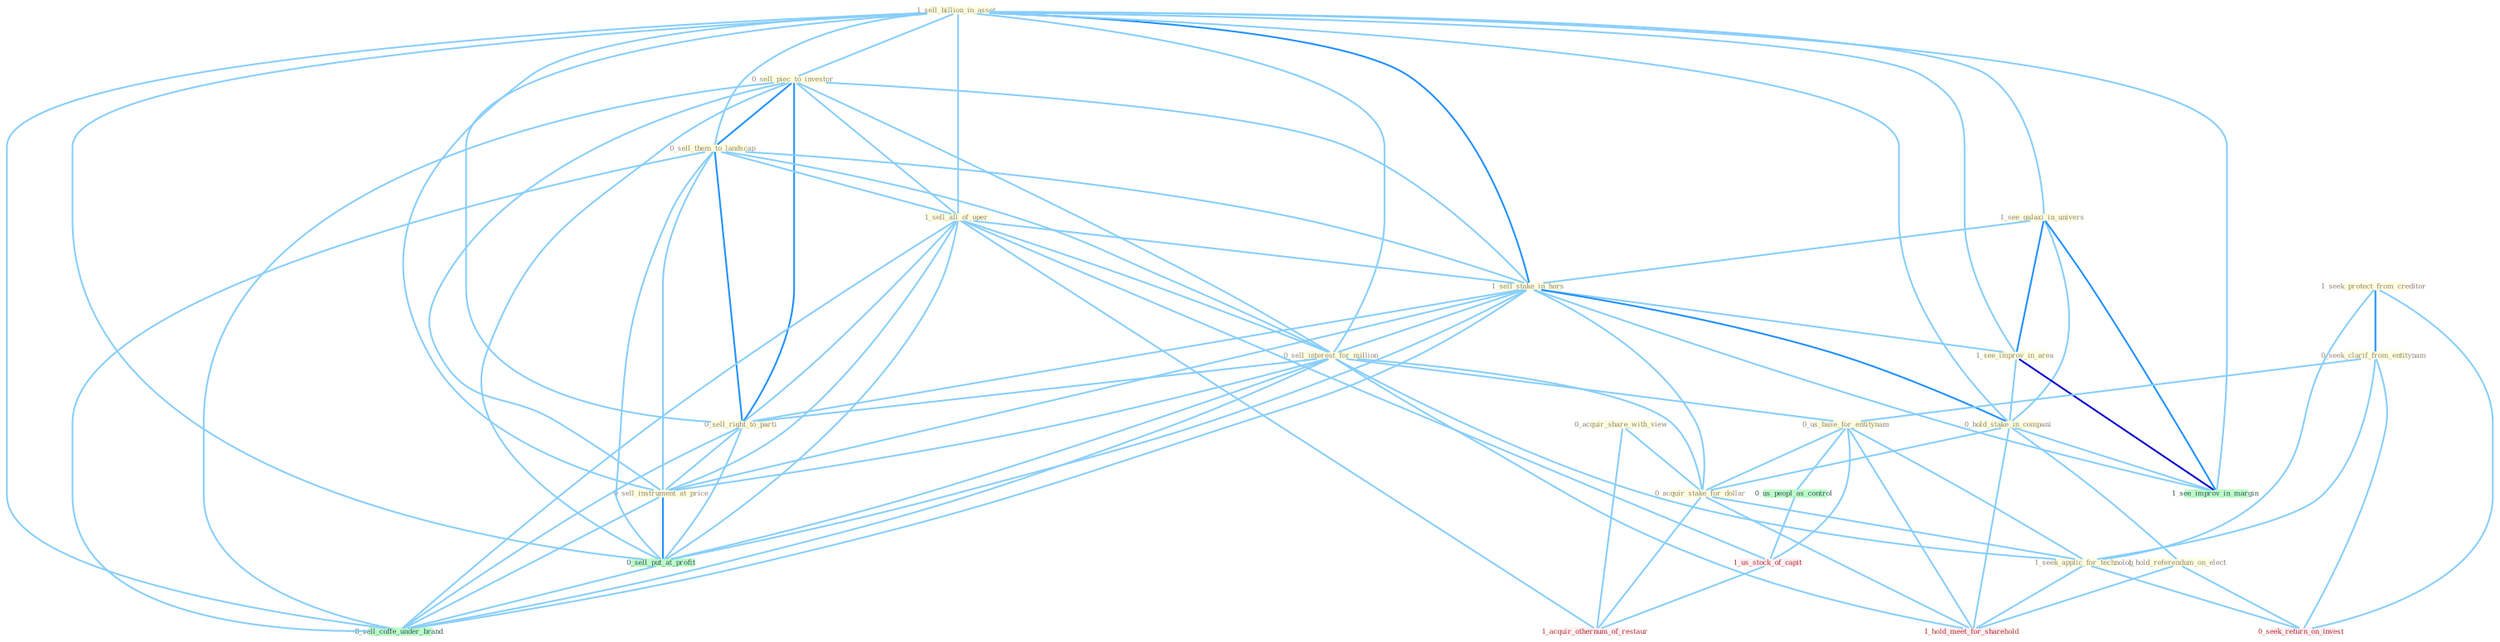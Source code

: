 Graph G{ 
    node
    [shape=polygon,style=filled,width=.5,height=.06,color="#BDFCC9",fixedsize=true,fontsize=4,
    fontcolor="#2f4f4f"];
    {node
    [color="#ffffe0", fontcolor="#8b7d6b"] "1_sell_billion_in_asset " "0_sell_piec_to_investor " "0_sell_them_to_landscap " "1_see_galaxi_in_univers " "1_sell_all_of_oper " "1_sell_stake_in_hors " "0_acquir_share_with_view " "0_sell_interest_for_million " "1_see_improv_in_area " "0_sell_right_to_parti " "0_hold_stake_in_compani " "1_seek_protect_from_creditor " "0_seek_clarif_from_entitynam " "0_sell_instrument_at_price " "0_us_base_for_entitynam " "0_acquir_stake_for_dollar " "1_hold_referendum_on_elect " "1_seek_applic_for_technolog "}
{node [color="#fff0f5", fontcolor="#b22222"] "0_seek_return_on_invest " "1_us_stock_of_capit " "1_hold_meet_for_sharehold " "1_acquir_othernum_of_restaur "}
edge [color="#B0E2FF"];

	"1_sell_billion_in_asset " -- "0_sell_piec_to_investor " [w="1", color="#87cefa" ];
	"1_sell_billion_in_asset " -- "0_sell_them_to_landscap " [w="1", color="#87cefa" ];
	"1_sell_billion_in_asset " -- "1_see_galaxi_in_univers " [w="1", color="#87cefa" ];
	"1_sell_billion_in_asset " -- "1_sell_all_of_oper " [w="1", color="#87cefa" ];
	"1_sell_billion_in_asset " -- "1_sell_stake_in_hors " [w="2", color="#1e90ff" , len=0.8];
	"1_sell_billion_in_asset " -- "0_sell_interest_for_million " [w="1", color="#87cefa" ];
	"1_sell_billion_in_asset " -- "1_see_improv_in_area " [w="1", color="#87cefa" ];
	"1_sell_billion_in_asset " -- "0_sell_right_to_parti " [w="1", color="#87cefa" ];
	"1_sell_billion_in_asset " -- "0_hold_stake_in_compani " [w="1", color="#87cefa" ];
	"1_sell_billion_in_asset " -- "0_sell_instrument_at_price " [w="1", color="#87cefa" ];
	"1_sell_billion_in_asset " -- "0_sell_put_at_profit " [w="1", color="#87cefa" ];
	"1_sell_billion_in_asset " -- "1_see_improv_in_margin " [w="1", color="#87cefa" ];
	"1_sell_billion_in_asset " -- "0_sell_coffe_under_brand " [w="1", color="#87cefa" ];
	"0_sell_piec_to_investor " -- "0_sell_them_to_landscap " [w="2", color="#1e90ff" , len=0.8];
	"0_sell_piec_to_investor " -- "1_sell_all_of_oper " [w="1", color="#87cefa" ];
	"0_sell_piec_to_investor " -- "1_sell_stake_in_hors " [w="1", color="#87cefa" ];
	"0_sell_piec_to_investor " -- "0_sell_interest_for_million " [w="1", color="#87cefa" ];
	"0_sell_piec_to_investor " -- "0_sell_right_to_parti " [w="2", color="#1e90ff" , len=0.8];
	"0_sell_piec_to_investor " -- "0_sell_instrument_at_price " [w="1", color="#87cefa" ];
	"0_sell_piec_to_investor " -- "0_sell_put_at_profit " [w="1", color="#87cefa" ];
	"0_sell_piec_to_investor " -- "0_sell_coffe_under_brand " [w="1", color="#87cefa" ];
	"0_sell_them_to_landscap " -- "1_sell_all_of_oper " [w="1", color="#87cefa" ];
	"0_sell_them_to_landscap " -- "1_sell_stake_in_hors " [w="1", color="#87cefa" ];
	"0_sell_them_to_landscap " -- "0_sell_interest_for_million " [w="1", color="#87cefa" ];
	"0_sell_them_to_landscap " -- "0_sell_right_to_parti " [w="2", color="#1e90ff" , len=0.8];
	"0_sell_them_to_landscap " -- "0_sell_instrument_at_price " [w="1", color="#87cefa" ];
	"0_sell_them_to_landscap " -- "0_sell_put_at_profit " [w="1", color="#87cefa" ];
	"0_sell_them_to_landscap " -- "0_sell_coffe_under_brand " [w="1", color="#87cefa" ];
	"1_see_galaxi_in_univers " -- "1_sell_stake_in_hors " [w="1", color="#87cefa" ];
	"1_see_galaxi_in_univers " -- "1_see_improv_in_area " [w="2", color="#1e90ff" , len=0.8];
	"1_see_galaxi_in_univers " -- "0_hold_stake_in_compani " [w="1", color="#87cefa" ];
	"1_see_galaxi_in_univers " -- "1_see_improv_in_margin " [w="2", color="#1e90ff" , len=0.8];
	"1_sell_all_of_oper " -- "1_sell_stake_in_hors " [w="1", color="#87cefa" ];
	"1_sell_all_of_oper " -- "0_sell_interest_for_million " [w="1", color="#87cefa" ];
	"1_sell_all_of_oper " -- "0_sell_right_to_parti " [w="1", color="#87cefa" ];
	"1_sell_all_of_oper " -- "0_sell_instrument_at_price " [w="1", color="#87cefa" ];
	"1_sell_all_of_oper " -- "0_sell_put_at_profit " [w="1", color="#87cefa" ];
	"1_sell_all_of_oper " -- "1_us_stock_of_capit " [w="1", color="#87cefa" ];
	"1_sell_all_of_oper " -- "0_sell_coffe_under_brand " [w="1", color="#87cefa" ];
	"1_sell_all_of_oper " -- "1_acquir_othernum_of_restaur " [w="1", color="#87cefa" ];
	"1_sell_stake_in_hors " -- "0_sell_interest_for_million " [w="1", color="#87cefa" ];
	"1_sell_stake_in_hors " -- "1_see_improv_in_area " [w="1", color="#87cefa" ];
	"1_sell_stake_in_hors " -- "0_sell_right_to_parti " [w="1", color="#87cefa" ];
	"1_sell_stake_in_hors " -- "0_hold_stake_in_compani " [w="2", color="#1e90ff" , len=0.8];
	"1_sell_stake_in_hors " -- "0_sell_instrument_at_price " [w="1", color="#87cefa" ];
	"1_sell_stake_in_hors " -- "0_acquir_stake_for_dollar " [w="1", color="#87cefa" ];
	"1_sell_stake_in_hors " -- "0_sell_put_at_profit " [w="1", color="#87cefa" ];
	"1_sell_stake_in_hors " -- "1_see_improv_in_margin " [w="1", color="#87cefa" ];
	"1_sell_stake_in_hors " -- "0_sell_coffe_under_brand " [w="1", color="#87cefa" ];
	"0_acquir_share_with_view " -- "0_acquir_stake_for_dollar " [w="1", color="#87cefa" ];
	"0_acquir_share_with_view " -- "1_acquir_othernum_of_restaur " [w="1", color="#87cefa" ];
	"0_sell_interest_for_million " -- "0_sell_right_to_parti " [w="1", color="#87cefa" ];
	"0_sell_interest_for_million " -- "0_sell_instrument_at_price " [w="1", color="#87cefa" ];
	"0_sell_interest_for_million " -- "0_us_base_for_entitynam " [w="1", color="#87cefa" ];
	"0_sell_interest_for_million " -- "0_acquir_stake_for_dollar " [w="1", color="#87cefa" ];
	"0_sell_interest_for_million " -- "1_seek_applic_for_technolog " [w="1", color="#87cefa" ];
	"0_sell_interest_for_million " -- "0_sell_put_at_profit " [w="1", color="#87cefa" ];
	"0_sell_interest_for_million " -- "0_sell_coffe_under_brand " [w="1", color="#87cefa" ];
	"0_sell_interest_for_million " -- "1_hold_meet_for_sharehold " [w="1", color="#87cefa" ];
	"1_see_improv_in_area " -- "0_hold_stake_in_compani " [w="1", color="#87cefa" ];
	"1_see_improv_in_area " -- "1_see_improv_in_margin " [w="3", color="#0000cd" , len=0.6];
	"0_sell_right_to_parti " -- "0_sell_instrument_at_price " [w="1", color="#87cefa" ];
	"0_sell_right_to_parti " -- "0_sell_put_at_profit " [w="1", color="#87cefa" ];
	"0_sell_right_to_parti " -- "0_sell_coffe_under_brand " [w="1", color="#87cefa" ];
	"0_hold_stake_in_compani " -- "0_acquir_stake_for_dollar " [w="1", color="#87cefa" ];
	"0_hold_stake_in_compani " -- "1_hold_referendum_on_elect " [w="1", color="#87cefa" ];
	"0_hold_stake_in_compani " -- "1_see_improv_in_margin " [w="1", color="#87cefa" ];
	"0_hold_stake_in_compani " -- "1_hold_meet_for_sharehold " [w="1", color="#87cefa" ];
	"1_seek_protect_from_creditor " -- "0_seek_clarif_from_entitynam " [w="2", color="#1e90ff" , len=0.8];
	"1_seek_protect_from_creditor " -- "1_seek_applic_for_technolog " [w="1", color="#87cefa" ];
	"1_seek_protect_from_creditor " -- "0_seek_return_on_invest " [w="1", color="#87cefa" ];
	"0_seek_clarif_from_entitynam " -- "0_us_base_for_entitynam " [w="1", color="#87cefa" ];
	"0_seek_clarif_from_entitynam " -- "1_seek_applic_for_technolog " [w="1", color="#87cefa" ];
	"0_seek_clarif_from_entitynam " -- "0_seek_return_on_invest " [w="1", color="#87cefa" ];
	"0_sell_instrument_at_price " -- "0_sell_put_at_profit " [w="2", color="#1e90ff" , len=0.8];
	"0_sell_instrument_at_price " -- "0_sell_coffe_under_brand " [w="1", color="#87cefa" ];
	"0_us_base_for_entitynam " -- "0_acquir_stake_for_dollar " [w="1", color="#87cefa" ];
	"0_us_base_for_entitynam " -- "1_seek_applic_for_technolog " [w="1", color="#87cefa" ];
	"0_us_base_for_entitynam " -- "0_us_peopl_as_control " [w="1", color="#87cefa" ];
	"0_us_base_for_entitynam " -- "1_us_stock_of_capit " [w="1", color="#87cefa" ];
	"0_us_base_for_entitynam " -- "1_hold_meet_for_sharehold " [w="1", color="#87cefa" ];
	"0_acquir_stake_for_dollar " -- "1_seek_applic_for_technolog " [w="1", color="#87cefa" ];
	"0_acquir_stake_for_dollar " -- "1_hold_meet_for_sharehold " [w="1", color="#87cefa" ];
	"0_acquir_stake_for_dollar " -- "1_acquir_othernum_of_restaur " [w="1", color="#87cefa" ];
	"1_hold_referendum_on_elect " -- "0_seek_return_on_invest " [w="1", color="#87cefa" ];
	"1_hold_referendum_on_elect " -- "1_hold_meet_for_sharehold " [w="1", color="#87cefa" ];
	"1_seek_applic_for_technolog " -- "0_seek_return_on_invest " [w="1", color="#87cefa" ];
	"1_seek_applic_for_technolog " -- "1_hold_meet_for_sharehold " [w="1", color="#87cefa" ];
	"0_us_peopl_as_control " -- "1_us_stock_of_capit " [w="1", color="#87cefa" ];
	"0_sell_put_at_profit " -- "0_sell_coffe_under_brand " [w="1", color="#87cefa" ];
	"1_us_stock_of_capit " -- "1_acquir_othernum_of_restaur " [w="1", color="#87cefa" ];
}